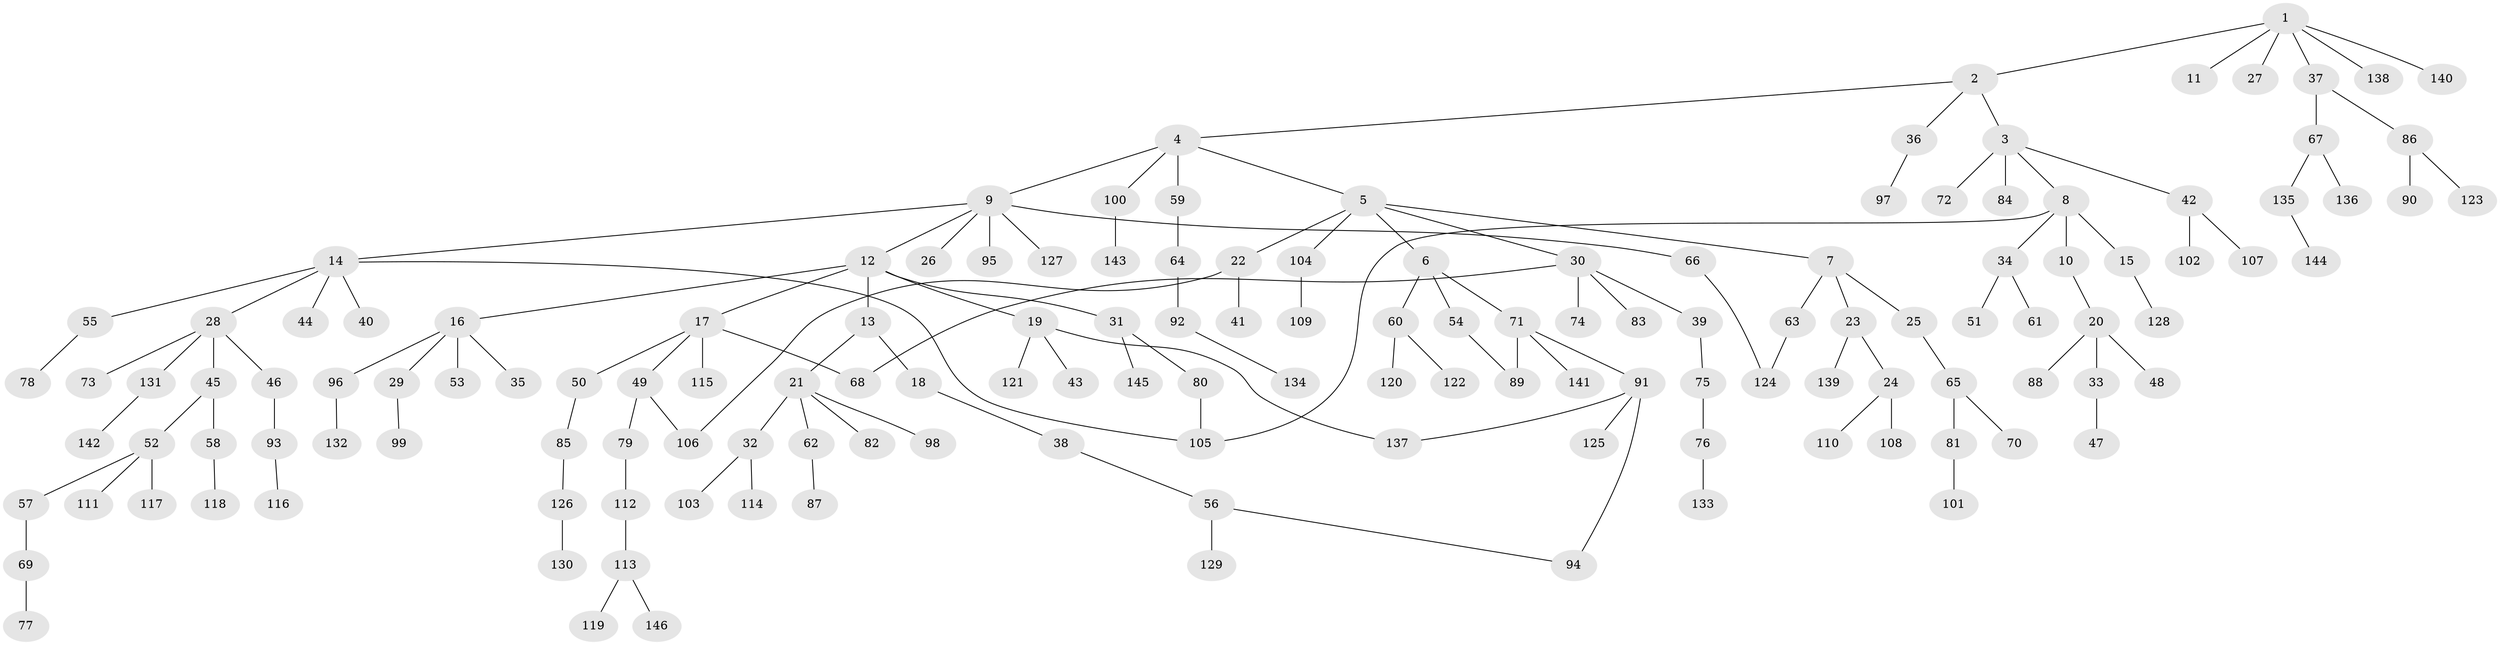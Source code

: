 // coarse degree distribution, {7: 0.0410958904109589, 2: 0.3013698630136986, 4: 0.0684931506849315, 1: 0.4246575342465753, 5: 0.0410958904109589, 3: 0.1232876712328767}
// Generated by graph-tools (version 1.1) at 2025/36/03/04/25 23:36:03]
// undirected, 146 vertices, 153 edges
graph export_dot {
  node [color=gray90,style=filled];
  1;
  2;
  3;
  4;
  5;
  6;
  7;
  8;
  9;
  10;
  11;
  12;
  13;
  14;
  15;
  16;
  17;
  18;
  19;
  20;
  21;
  22;
  23;
  24;
  25;
  26;
  27;
  28;
  29;
  30;
  31;
  32;
  33;
  34;
  35;
  36;
  37;
  38;
  39;
  40;
  41;
  42;
  43;
  44;
  45;
  46;
  47;
  48;
  49;
  50;
  51;
  52;
  53;
  54;
  55;
  56;
  57;
  58;
  59;
  60;
  61;
  62;
  63;
  64;
  65;
  66;
  67;
  68;
  69;
  70;
  71;
  72;
  73;
  74;
  75;
  76;
  77;
  78;
  79;
  80;
  81;
  82;
  83;
  84;
  85;
  86;
  87;
  88;
  89;
  90;
  91;
  92;
  93;
  94;
  95;
  96;
  97;
  98;
  99;
  100;
  101;
  102;
  103;
  104;
  105;
  106;
  107;
  108;
  109;
  110;
  111;
  112;
  113;
  114;
  115;
  116;
  117;
  118;
  119;
  120;
  121;
  122;
  123;
  124;
  125;
  126;
  127;
  128;
  129;
  130;
  131;
  132;
  133;
  134;
  135;
  136;
  137;
  138;
  139;
  140;
  141;
  142;
  143;
  144;
  145;
  146;
  1 -- 2;
  1 -- 11;
  1 -- 27;
  1 -- 37;
  1 -- 138;
  1 -- 140;
  2 -- 3;
  2 -- 4;
  2 -- 36;
  3 -- 8;
  3 -- 42;
  3 -- 72;
  3 -- 84;
  4 -- 5;
  4 -- 9;
  4 -- 59;
  4 -- 100;
  5 -- 6;
  5 -- 7;
  5 -- 22;
  5 -- 30;
  5 -- 104;
  6 -- 54;
  6 -- 60;
  6 -- 71;
  7 -- 23;
  7 -- 25;
  7 -- 63;
  8 -- 10;
  8 -- 15;
  8 -- 34;
  8 -- 105;
  9 -- 12;
  9 -- 14;
  9 -- 26;
  9 -- 66;
  9 -- 95;
  9 -- 127;
  10 -- 20;
  12 -- 13;
  12 -- 16;
  12 -- 17;
  12 -- 19;
  12 -- 31;
  13 -- 18;
  13 -- 21;
  14 -- 28;
  14 -- 40;
  14 -- 44;
  14 -- 55;
  14 -- 105;
  15 -- 128;
  16 -- 29;
  16 -- 35;
  16 -- 53;
  16 -- 96;
  17 -- 49;
  17 -- 50;
  17 -- 68;
  17 -- 115;
  18 -- 38;
  19 -- 43;
  19 -- 121;
  19 -- 137;
  20 -- 33;
  20 -- 48;
  20 -- 88;
  21 -- 32;
  21 -- 62;
  21 -- 82;
  21 -- 98;
  22 -- 41;
  22 -- 106;
  23 -- 24;
  23 -- 139;
  24 -- 108;
  24 -- 110;
  25 -- 65;
  28 -- 45;
  28 -- 46;
  28 -- 73;
  28 -- 131;
  29 -- 99;
  30 -- 39;
  30 -- 74;
  30 -- 83;
  30 -- 68;
  31 -- 80;
  31 -- 145;
  32 -- 103;
  32 -- 114;
  33 -- 47;
  34 -- 51;
  34 -- 61;
  36 -- 97;
  37 -- 67;
  37 -- 86;
  38 -- 56;
  39 -- 75;
  42 -- 102;
  42 -- 107;
  45 -- 52;
  45 -- 58;
  46 -- 93;
  49 -- 79;
  49 -- 106;
  50 -- 85;
  52 -- 57;
  52 -- 111;
  52 -- 117;
  54 -- 89;
  55 -- 78;
  56 -- 129;
  56 -- 94;
  57 -- 69;
  58 -- 118;
  59 -- 64;
  60 -- 120;
  60 -- 122;
  62 -- 87;
  63 -- 124;
  64 -- 92;
  65 -- 70;
  65 -- 81;
  66 -- 124;
  67 -- 135;
  67 -- 136;
  69 -- 77;
  71 -- 89;
  71 -- 91;
  71 -- 141;
  75 -- 76;
  76 -- 133;
  79 -- 112;
  80 -- 105;
  81 -- 101;
  85 -- 126;
  86 -- 90;
  86 -- 123;
  91 -- 94;
  91 -- 125;
  91 -- 137;
  92 -- 134;
  93 -- 116;
  96 -- 132;
  100 -- 143;
  104 -- 109;
  112 -- 113;
  113 -- 119;
  113 -- 146;
  126 -- 130;
  131 -- 142;
  135 -- 144;
}
